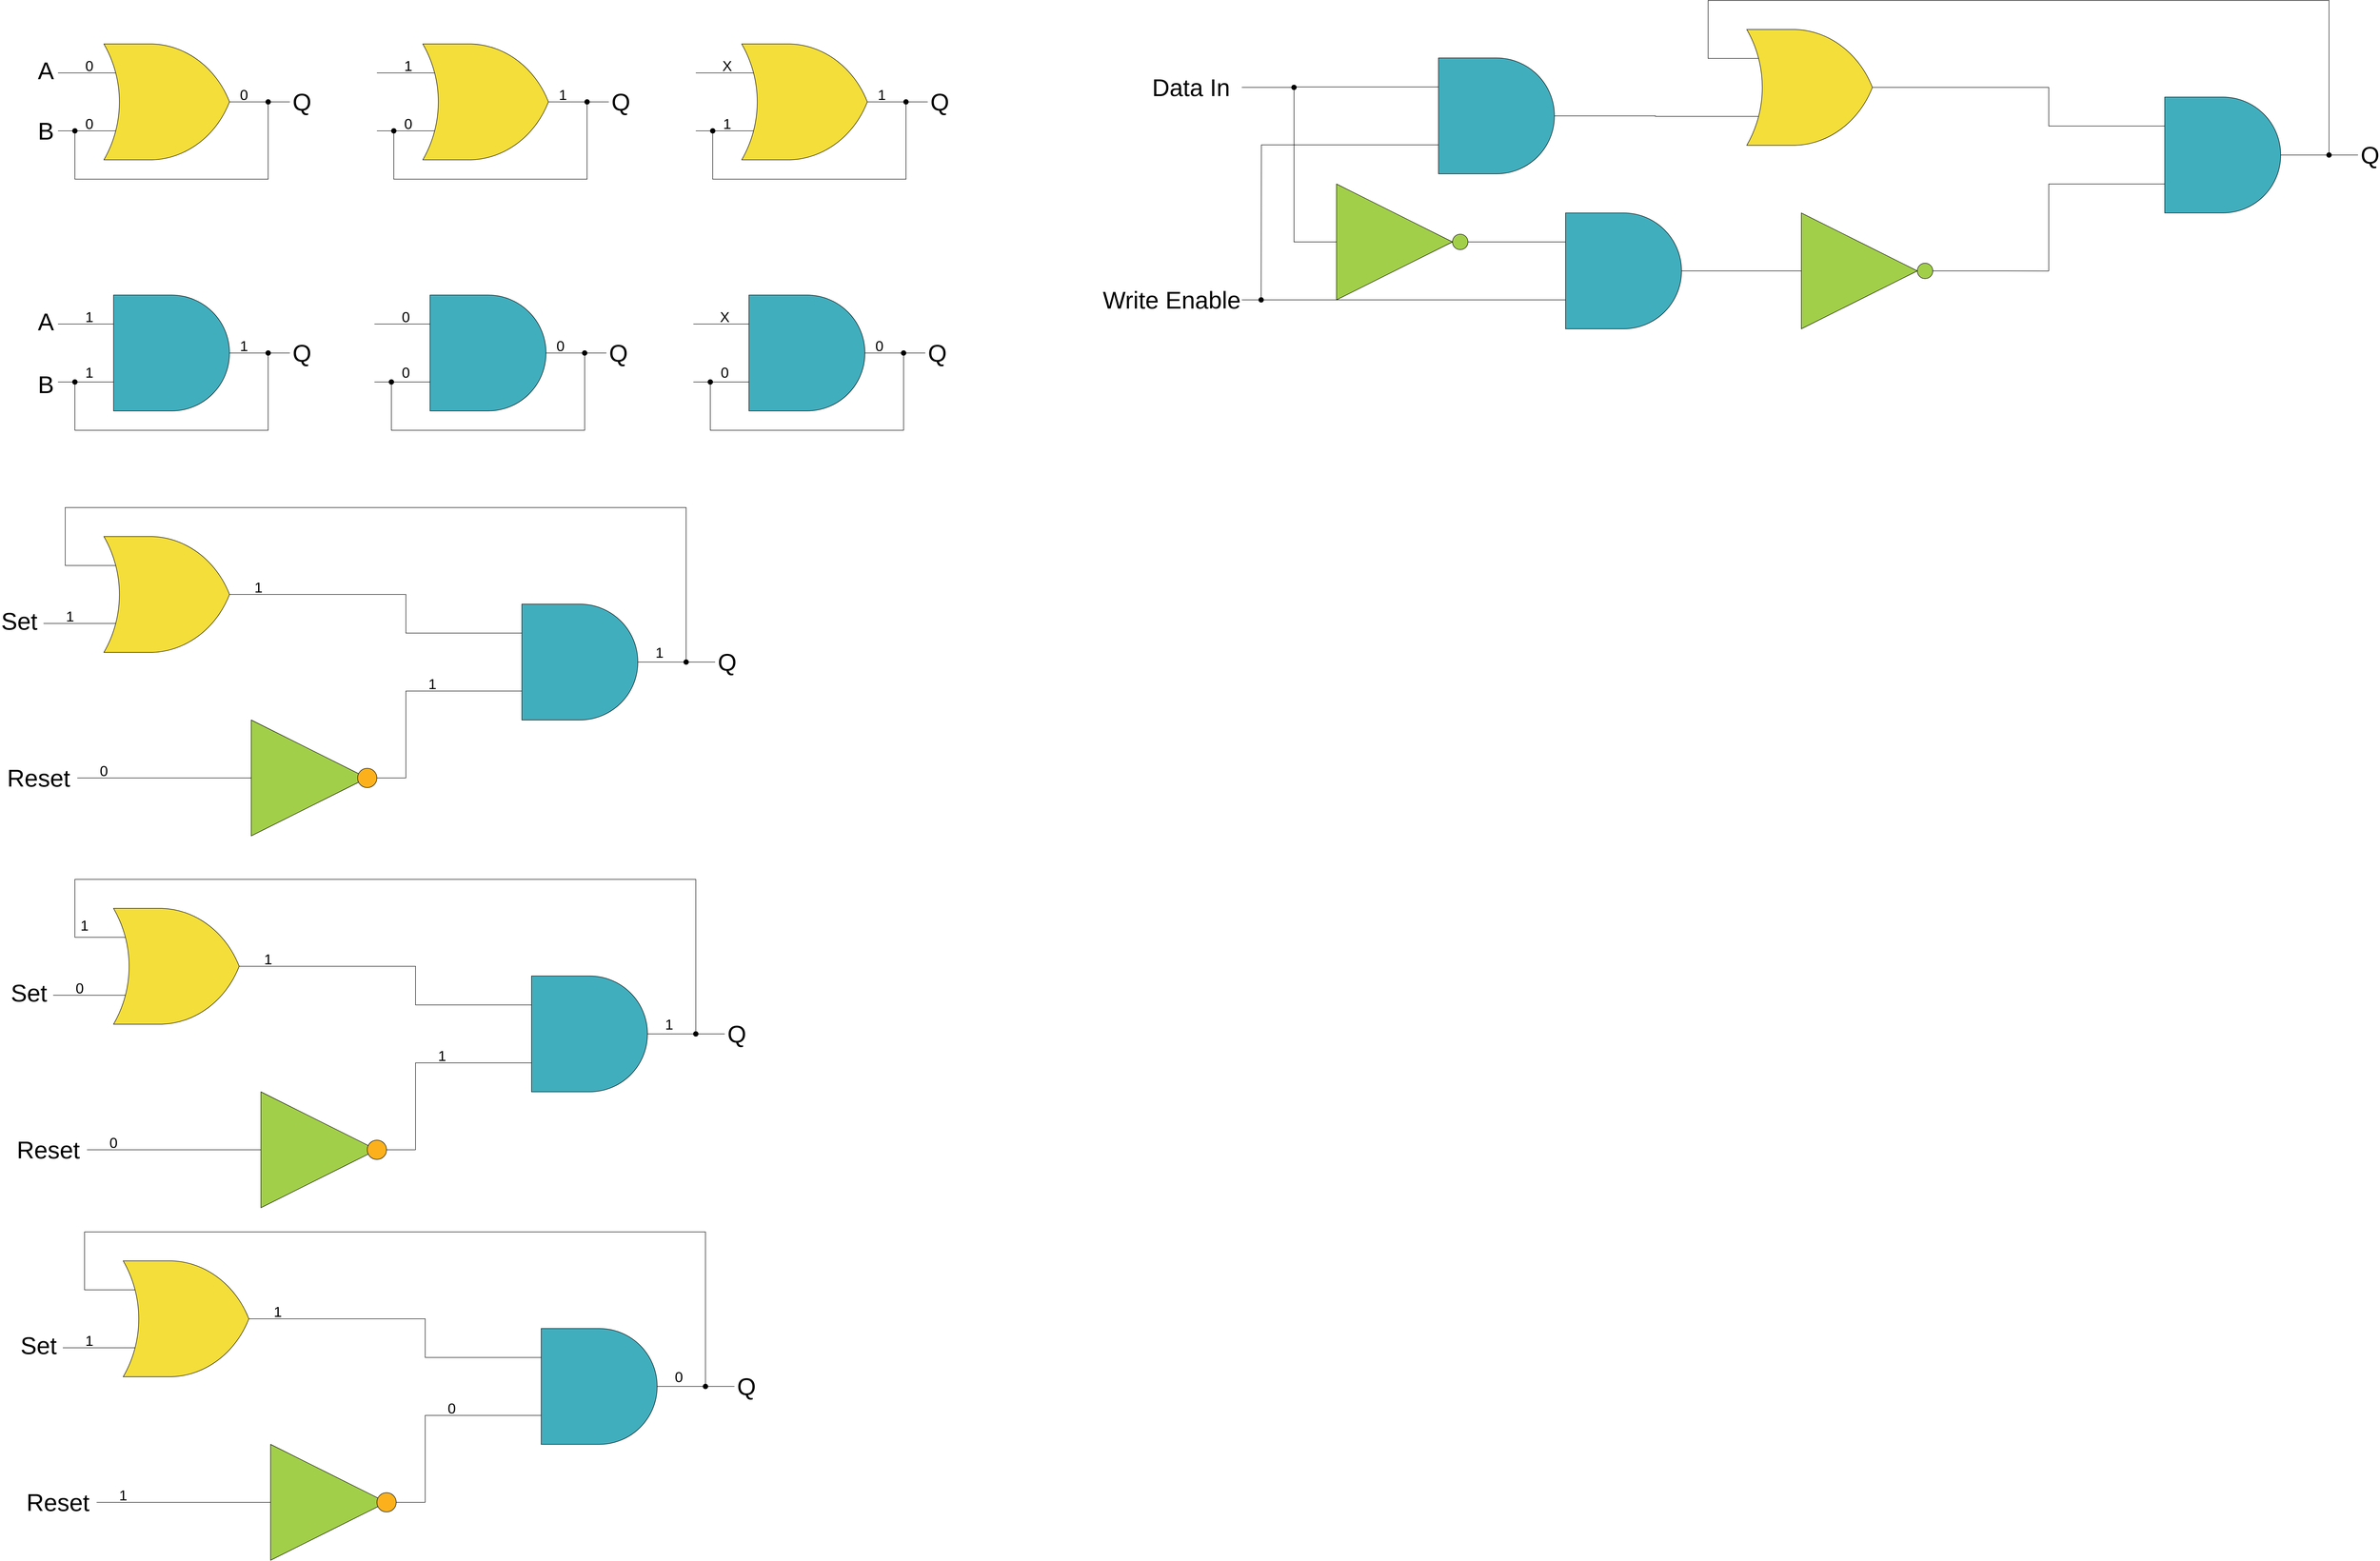 <mxfile version="20.2.3" type="device"><diagram id="8jBsOQ_WgyhJWZj6xgQ-" name="Page-1"><mxGraphModel dx="3673" dy="2483" grid="1" gridSize="10" guides="1" tooltips="1" connect="1" arrows="1" fold="1" page="1" pageScale="1" pageWidth="1100" pageHeight="850" math="0" shadow="0"><root><mxCell id="0"/><mxCell id="1" parent="0"/><mxCell id="IDwgCK4yyxFWA82XcE1U-1" value="&lt;font style=&quot;font-size: 50px&quot;&gt;A&lt;/font&gt;" style="text;html=1;strokeColor=none;fillColor=none;align=center;verticalAlign=middle;whiteSpace=wrap;rounded=0;" parent="1" vertex="1"><mxGeometry x="120" y="280" width="30" height="30" as="geometry"/></mxCell><mxCell id="IDwgCK4yyxFWA82XcE1U-2" value="&lt;font style=&quot;font-size: 50px&quot;&gt;B&lt;/font&gt;" style="text;html=1;strokeColor=none;fillColor=none;align=center;verticalAlign=middle;whiteSpace=wrap;rounded=0;" parent="1" vertex="1"><mxGeometry x="120" y="405" width="30" height="30" as="geometry"/></mxCell><mxCell id="IDwgCK4yyxFWA82XcE1U-4" value="" style="verticalLabelPosition=bottom;shadow=0;dashed=0;align=center;html=1;verticalAlign=top;shape=mxgraph.electrical.logic_gates.logic_gate;operation=or;fillColor=#F4DE3A;" parent="1" vertex="1"><mxGeometry x="195" y="240" width="400" height="240" as="geometry"/></mxCell><mxCell id="IDwgCK4yyxFWA82XcE1U-5" value="" style="endArrow=none;html=1;rounded=0;exitX=1;exitY=0.5;exitDx=0;exitDy=0;exitPerimeter=0;entryX=0;entryY=0.75;entryDx=0;entryDy=0;entryPerimeter=0;" parent="1" source="IDwgCK4yyxFWA82XcE1U-4" target="IDwgCK4yyxFWA82XcE1U-4" edge="1"><mxGeometry width="50" height="50" relative="1" as="geometry"><mxPoint x="600" y="400" as="sourcePoint"/><mxPoint x="650" y="350" as="targetPoint"/><Array as="points"><mxPoint x="595" y="520"/><mxPoint x="195" y="520"/></Array></mxGeometry></mxCell><mxCell id="IDwgCK4yyxFWA82XcE1U-6" value="" style="endArrow=none;html=1;rounded=0;exitX=1;exitY=0.5;exitDx=0;exitDy=0;exitPerimeter=0;" parent="1" source="IDwgCK4yyxFWA82XcE1U-4" edge="1"><mxGeometry width="50" height="50" relative="1" as="geometry"><mxPoint x="620" y="500" as="sourcePoint"/><mxPoint x="640" y="360" as="targetPoint"/></mxGeometry></mxCell><mxCell id="IDwgCK4yyxFWA82XcE1U-7" value="" style="endArrow=none;html=1;rounded=0;exitX=0;exitY=0.25;exitDx=0;exitDy=0;exitPerimeter=0;" parent="1" source="IDwgCK4yyxFWA82XcE1U-4" edge="1"><mxGeometry width="50" height="50" relative="1" as="geometry"><mxPoint x="605" y="370" as="sourcePoint"/><mxPoint x="160" y="300" as="targetPoint"/></mxGeometry></mxCell><mxCell id="IDwgCK4yyxFWA82XcE1U-8" value="" style="endArrow=none;html=1;rounded=0;exitX=0;exitY=0.75;exitDx=0;exitDy=0;exitPerimeter=0;" parent="1" source="IDwgCK4yyxFWA82XcE1U-4" edge="1"><mxGeometry width="50" height="50" relative="1" as="geometry"><mxPoint x="205" y="310" as="sourcePoint"/><mxPoint x="160" y="420" as="targetPoint"/></mxGeometry></mxCell><mxCell id="IDwgCK4yyxFWA82XcE1U-9" value="" style="ellipse;whiteSpace=wrap;html=1;aspect=fixed;" parent="1" vertex="1"><mxGeometry x="610" y="440" as="geometry"/></mxCell><mxCell id="IDwgCK4yyxFWA82XcE1U-10" value="" style="ellipse;whiteSpace=wrap;html=1;aspect=fixed;fillColor=#000000;" parent="1" vertex="1"><mxGeometry x="590" y="355" width="10" height="10" as="geometry"/></mxCell><mxCell id="IDwgCK4yyxFWA82XcE1U-12" value="" style="ellipse;whiteSpace=wrap;html=1;aspect=fixed;fillColor=#000000;" parent="1" vertex="1"><mxGeometry x="190" y="415" width="10" height="10" as="geometry"/></mxCell><mxCell id="IDwgCK4yyxFWA82XcE1U-13" value="&lt;font style=&quot;font-size: 50px&quot;&gt;Q&lt;/font&gt;" style="text;html=1;strokeColor=none;fillColor=none;align=center;verticalAlign=middle;whiteSpace=wrap;rounded=0;" parent="1" vertex="1"><mxGeometry x="650" y="345" width="30" height="30" as="geometry"/></mxCell><mxCell id="IDwgCK4yyxFWA82XcE1U-14" value="&lt;font style=&quot;font-size: 30px;&quot;&gt;0&lt;/font&gt;" style="text;html=1;strokeColor=none;fillColor=none;align=center;verticalAlign=middle;whiteSpace=wrap;rounded=0;" parent="1" vertex="1"><mxGeometry x="210" y="270" width="30" height="30" as="geometry"/></mxCell><mxCell id="IDwgCK4yyxFWA82XcE1U-15" value="&lt;font style=&quot;font-size: 30px;&quot;&gt;0&lt;/font&gt;" style="text;html=1;strokeColor=none;fillColor=none;align=center;verticalAlign=middle;whiteSpace=wrap;rounded=0;" parent="1" vertex="1"><mxGeometry x="210" y="390" width="30" height="30" as="geometry"/></mxCell><mxCell id="IDwgCK4yyxFWA82XcE1U-17" value="&lt;font style=&quot;font-size: 30px;&quot;&gt;0&lt;/font&gt;" style="text;html=1;strokeColor=none;fillColor=none;align=center;verticalAlign=middle;whiteSpace=wrap;rounded=0;" parent="1" vertex="1"><mxGeometry x="530" y="330" width="30" height="30" as="geometry"/></mxCell><mxCell id="IDwgCK4yyxFWA82XcE1U-20" value="" style="verticalLabelPosition=bottom;shadow=0;dashed=0;align=center;html=1;verticalAlign=top;shape=mxgraph.electrical.logic_gates.logic_gate;operation=or;fillColor=#F4DE3A;" parent="1" vertex="1"><mxGeometry x="855" y="240" width="400" height="240" as="geometry"/></mxCell><mxCell id="IDwgCK4yyxFWA82XcE1U-21" value="" style="endArrow=none;html=1;rounded=0;exitX=1;exitY=0.5;exitDx=0;exitDy=0;exitPerimeter=0;entryX=0;entryY=0.75;entryDx=0;entryDy=0;entryPerimeter=0;" parent="1" source="IDwgCK4yyxFWA82XcE1U-20" target="IDwgCK4yyxFWA82XcE1U-20" edge="1"><mxGeometry width="50" height="50" relative="1" as="geometry"><mxPoint x="1260" y="400" as="sourcePoint"/><mxPoint x="1310" y="350" as="targetPoint"/><Array as="points"><mxPoint x="1255" y="520"/><mxPoint x="855" y="520"/></Array></mxGeometry></mxCell><mxCell id="IDwgCK4yyxFWA82XcE1U-22" value="" style="endArrow=none;html=1;rounded=0;exitX=1;exitY=0.5;exitDx=0;exitDy=0;exitPerimeter=0;" parent="1" source="IDwgCK4yyxFWA82XcE1U-20" edge="1"><mxGeometry width="50" height="50" relative="1" as="geometry"><mxPoint x="1280" y="500" as="sourcePoint"/><mxPoint x="1300.0" y="360" as="targetPoint"/></mxGeometry></mxCell><mxCell id="IDwgCK4yyxFWA82XcE1U-23" value="" style="endArrow=none;html=1;rounded=0;exitX=0;exitY=0.25;exitDx=0;exitDy=0;exitPerimeter=0;" parent="1" source="IDwgCK4yyxFWA82XcE1U-20" edge="1"><mxGeometry width="50" height="50" relative="1" as="geometry"><mxPoint x="1265" y="370" as="sourcePoint"/><mxPoint x="820" y="300" as="targetPoint"/></mxGeometry></mxCell><mxCell id="IDwgCK4yyxFWA82XcE1U-24" value="" style="endArrow=none;html=1;rounded=0;exitX=0;exitY=0.75;exitDx=0;exitDy=0;exitPerimeter=0;" parent="1" source="IDwgCK4yyxFWA82XcE1U-20" edge="1"><mxGeometry width="50" height="50" relative="1" as="geometry"><mxPoint x="865" y="310" as="sourcePoint"/><mxPoint x="820" y="420" as="targetPoint"/></mxGeometry></mxCell><mxCell id="IDwgCK4yyxFWA82XcE1U-25" value="" style="ellipse;whiteSpace=wrap;html=1;aspect=fixed;" parent="1" vertex="1"><mxGeometry x="1270" y="440" as="geometry"/></mxCell><mxCell id="IDwgCK4yyxFWA82XcE1U-26" value="" style="ellipse;whiteSpace=wrap;html=1;aspect=fixed;fillColor=#000000;" parent="1" vertex="1"><mxGeometry x="1250" y="355" width="10" height="10" as="geometry"/></mxCell><mxCell id="IDwgCK4yyxFWA82XcE1U-27" value="" style="ellipse;whiteSpace=wrap;html=1;aspect=fixed;fillColor=#000000;" parent="1" vertex="1"><mxGeometry x="850" y="415" width="10" height="10" as="geometry"/></mxCell><mxCell id="IDwgCK4yyxFWA82XcE1U-28" value="&lt;font style=&quot;font-size: 50px&quot;&gt;Q&lt;/font&gt;" style="text;html=1;strokeColor=none;fillColor=none;align=center;verticalAlign=middle;whiteSpace=wrap;rounded=0;" parent="1" vertex="1"><mxGeometry x="1310" y="345" width="30" height="30" as="geometry"/></mxCell><mxCell id="IDwgCK4yyxFWA82XcE1U-29" value="&lt;font style=&quot;font-size: 30px;&quot;&gt;1&lt;/font&gt;" style="text;html=1;strokeColor=none;fillColor=none;align=center;verticalAlign=middle;whiteSpace=wrap;rounded=0;" parent="1" vertex="1"><mxGeometry x="870" y="270" width="30" height="30" as="geometry"/></mxCell><mxCell id="IDwgCK4yyxFWA82XcE1U-30" value="&lt;font style=&quot;font-size: 30px;&quot;&gt;0&lt;/font&gt;" style="text;html=1;strokeColor=none;fillColor=none;align=center;verticalAlign=middle;whiteSpace=wrap;rounded=0;" parent="1" vertex="1"><mxGeometry x="870" y="390" width="30" height="30" as="geometry"/></mxCell><mxCell id="IDwgCK4yyxFWA82XcE1U-31" value="&lt;font style=&quot;font-size: 30px;&quot;&gt;1&lt;/font&gt;" style="text;html=1;strokeColor=none;fillColor=none;align=center;verticalAlign=middle;whiteSpace=wrap;rounded=0;" parent="1" vertex="1"><mxGeometry x="1190" y="330" width="30" height="30" as="geometry"/></mxCell><mxCell id="IDwgCK4yyxFWA82XcE1U-34" value="" style="verticalLabelPosition=bottom;shadow=0;dashed=0;align=center;html=1;verticalAlign=top;shape=mxgraph.electrical.logic_gates.logic_gate;operation=or;fillColor=#F4DE3A;" parent="1" vertex="1"><mxGeometry x="1515" y="240" width="400" height="240" as="geometry"/></mxCell><mxCell id="IDwgCK4yyxFWA82XcE1U-35" value="" style="endArrow=none;html=1;rounded=0;exitX=1;exitY=0.5;exitDx=0;exitDy=0;exitPerimeter=0;entryX=0;entryY=0.75;entryDx=0;entryDy=0;entryPerimeter=0;" parent="1" source="IDwgCK4yyxFWA82XcE1U-34" target="IDwgCK4yyxFWA82XcE1U-34" edge="1"><mxGeometry width="50" height="50" relative="1" as="geometry"><mxPoint x="1920" y="400" as="sourcePoint"/><mxPoint x="1970" y="350" as="targetPoint"/><Array as="points"><mxPoint x="1915" y="520"/><mxPoint x="1515" y="520"/></Array></mxGeometry></mxCell><mxCell id="IDwgCK4yyxFWA82XcE1U-36" value="" style="endArrow=none;html=1;rounded=0;exitX=1;exitY=0.5;exitDx=0;exitDy=0;exitPerimeter=0;" parent="1" source="IDwgCK4yyxFWA82XcE1U-34" edge="1"><mxGeometry width="50" height="50" relative="1" as="geometry"><mxPoint x="1940" y="500" as="sourcePoint"/><mxPoint x="1960" y="360" as="targetPoint"/></mxGeometry></mxCell><mxCell id="IDwgCK4yyxFWA82XcE1U-37" value="" style="endArrow=none;html=1;rounded=0;exitX=0;exitY=0.25;exitDx=0;exitDy=0;exitPerimeter=0;" parent="1" source="IDwgCK4yyxFWA82XcE1U-34" edge="1"><mxGeometry width="50" height="50" relative="1" as="geometry"><mxPoint x="1925" y="370" as="sourcePoint"/><mxPoint x="1480" y="300" as="targetPoint"/></mxGeometry></mxCell><mxCell id="IDwgCK4yyxFWA82XcE1U-38" value="" style="endArrow=none;html=1;rounded=0;exitX=0;exitY=0.75;exitDx=0;exitDy=0;exitPerimeter=0;" parent="1" source="IDwgCK4yyxFWA82XcE1U-34" edge="1"><mxGeometry width="50" height="50" relative="1" as="geometry"><mxPoint x="1525" y="310" as="sourcePoint"/><mxPoint x="1480" y="420" as="targetPoint"/></mxGeometry></mxCell><mxCell id="IDwgCK4yyxFWA82XcE1U-39" value="" style="ellipse;whiteSpace=wrap;html=1;aspect=fixed;" parent="1" vertex="1"><mxGeometry x="1930" y="440" as="geometry"/></mxCell><mxCell id="IDwgCK4yyxFWA82XcE1U-40" value="" style="ellipse;whiteSpace=wrap;html=1;aspect=fixed;fillColor=#000000;" parent="1" vertex="1"><mxGeometry x="1910" y="355" width="10" height="10" as="geometry"/></mxCell><mxCell id="IDwgCK4yyxFWA82XcE1U-41" value="" style="ellipse;whiteSpace=wrap;html=1;aspect=fixed;fillColor=#000000;" parent="1" vertex="1"><mxGeometry x="1510" y="415" width="10" height="10" as="geometry"/></mxCell><mxCell id="IDwgCK4yyxFWA82XcE1U-42" value="&lt;font style=&quot;font-size: 50px&quot;&gt;Q&lt;/font&gt;" style="text;html=1;strokeColor=none;fillColor=none;align=center;verticalAlign=middle;whiteSpace=wrap;rounded=0;" parent="1" vertex="1"><mxGeometry x="1970" y="345" width="30" height="30" as="geometry"/></mxCell><mxCell id="IDwgCK4yyxFWA82XcE1U-43" value="&lt;font style=&quot;font-size: 30px;&quot;&gt;X&lt;/font&gt;" style="text;html=1;strokeColor=none;fillColor=none;align=center;verticalAlign=middle;whiteSpace=wrap;rounded=0;" parent="1" vertex="1"><mxGeometry x="1530" y="270" width="30" height="30" as="geometry"/></mxCell><mxCell id="IDwgCK4yyxFWA82XcE1U-44" value="&lt;font style=&quot;font-size: 30px;&quot;&gt;1&lt;/font&gt;" style="text;html=1;strokeColor=none;fillColor=none;align=center;verticalAlign=middle;whiteSpace=wrap;rounded=0;" parent="1" vertex="1"><mxGeometry x="1530" y="390" width="30" height="30" as="geometry"/></mxCell><mxCell id="IDwgCK4yyxFWA82XcE1U-45" value="&lt;font style=&quot;font-size: 30px;&quot;&gt;1&lt;/font&gt;" style="text;html=1;strokeColor=none;fillColor=none;align=center;verticalAlign=middle;whiteSpace=wrap;rounded=0;" parent="1" vertex="1"><mxGeometry x="1850" y="330" width="30" height="30" as="geometry"/></mxCell><mxCell id="IDwgCK4yyxFWA82XcE1U-46" value="&lt;font style=&quot;font-size: 50px&quot;&gt;A&lt;/font&gt;" style="text;html=1;strokeColor=none;fillColor=none;align=center;verticalAlign=middle;whiteSpace=wrap;rounded=0;" parent="1" vertex="1"><mxGeometry x="120" y="800" width="30" height="30" as="geometry"/></mxCell><mxCell id="IDwgCK4yyxFWA82XcE1U-47" value="&lt;font style=&quot;font-size: 50px&quot;&gt;B&lt;/font&gt;" style="text;html=1;strokeColor=none;fillColor=none;align=center;verticalAlign=middle;whiteSpace=wrap;rounded=0;" parent="1" vertex="1"><mxGeometry x="120" y="930" width="30" height="30" as="geometry"/></mxCell><mxCell id="IDwgCK4yyxFWA82XcE1U-49" value="" style="verticalLabelPosition=bottom;shadow=0;dashed=0;align=center;html=1;verticalAlign=top;shape=mxgraph.electrical.logic_gates.logic_gate;operation=and;aspect=fixed;fillColor=#41AEBD;" parent="1" vertex="1"><mxGeometry x="195" y="760" width="400" height="240" as="geometry"/></mxCell><mxCell id="IDwgCK4yyxFWA82XcE1U-50" value="" style="endArrow=none;html=1;rounded=0;entryX=0;entryY=0.75;entryDx=0;entryDy=0;entryPerimeter=0;exitX=1;exitY=0.5;exitDx=0;exitDy=0;exitPerimeter=0;" parent="1" source="IDwgCK4yyxFWA82XcE1U-49" target="IDwgCK4yyxFWA82XcE1U-49" edge="1"><mxGeometry width="50" height="50" relative="1" as="geometry"><mxPoint x="600" y="890" as="sourcePoint"/><mxPoint x="195" y="940.0" as="targetPoint"/><Array as="points"><mxPoint x="595" y="1040"/><mxPoint x="195" y="1040"/></Array></mxGeometry></mxCell><mxCell id="IDwgCK4yyxFWA82XcE1U-51" value="" style="endArrow=none;html=1;rounded=0;exitX=1;exitY=0.5;exitDx=0;exitDy=0;exitPerimeter=0;" parent="1" source="IDwgCK4yyxFWA82XcE1U-49" edge="1"><mxGeometry width="50" height="50" relative="1" as="geometry"><mxPoint x="610" y="870" as="sourcePoint"/><mxPoint x="640" y="880.0" as="targetPoint"/></mxGeometry></mxCell><mxCell id="IDwgCK4yyxFWA82XcE1U-52" value="" style="endArrow=none;html=1;rounded=0;exitX=0;exitY=0.75;exitDx=0;exitDy=0;exitPerimeter=0;" parent="1" source="IDwgCK4yyxFWA82XcE1U-49" edge="1"><mxGeometry width="50" height="50" relative="1" as="geometry"><mxPoint x="195" y="940.0" as="sourcePoint"/><mxPoint x="160" y="940.0" as="targetPoint"/></mxGeometry></mxCell><mxCell id="IDwgCK4yyxFWA82XcE1U-53" value="" style="endArrow=none;html=1;rounded=0;exitX=0;exitY=0.25;exitDx=0;exitDy=0;exitPerimeter=0;" parent="1" source="IDwgCK4yyxFWA82XcE1U-49" edge="1"><mxGeometry width="50" height="50" relative="1" as="geometry"><mxPoint x="205" y="950" as="sourcePoint"/><mxPoint x="160" y="820" as="targetPoint"/></mxGeometry></mxCell><mxCell id="IDwgCK4yyxFWA82XcE1U-54" value="" style="ellipse;whiteSpace=wrap;html=1;aspect=fixed;fillColor=#000000;" parent="1" vertex="1"><mxGeometry x="190" y="935" width="10" height="10" as="geometry"/></mxCell><mxCell id="IDwgCK4yyxFWA82XcE1U-56" value="" style="ellipse;whiteSpace=wrap;html=1;aspect=fixed;fillColor=#000000;" parent="1" vertex="1"><mxGeometry x="590" y="875" width="10" height="10" as="geometry"/></mxCell><mxCell id="IDwgCK4yyxFWA82XcE1U-57" value="&lt;font style=&quot;font-size: 50px&quot;&gt;Q&lt;/font&gt;" style="text;html=1;strokeColor=none;fillColor=none;align=center;verticalAlign=middle;whiteSpace=wrap;rounded=0;" parent="1" vertex="1"><mxGeometry x="650" y="865" width="30" height="30" as="geometry"/></mxCell><mxCell id="IDwgCK4yyxFWA82XcE1U-58" value="&lt;font style=&quot;font-size: 30px;&quot;&gt;1&lt;/font&gt;" style="text;html=1;strokeColor=none;fillColor=none;align=center;verticalAlign=middle;whiteSpace=wrap;rounded=0;" parent="1" vertex="1"><mxGeometry x="210" y="790" width="30" height="30" as="geometry"/></mxCell><mxCell id="IDwgCK4yyxFWA82XcE1U-59" value="&lt;font style=&quot;font-size: 30px;&quot;&gt;1&lt;/font&gt;" style="text;html=1;strokeColor=none;fillColor=none;align=center;verticalAlign=middle;whiteSpace=wrap;rounded=0;" parent="1" vertex="1"><mxGeometry x="210" y="905" width="30" height="30" as="geometry"/></mxCell><mxCell id="IDwgCK4yyxFWA82XcE1U-60" value="&lt;font style=&quot;font-size: 30px;&quot;&gt;1&lt;/font&gt;" style="text;html=1;strokeColor=none;fillColor=none;align=center;verticalAlign=middle;whiteSpace=wrap;rounded=0;" parent="1" vertex="1"><mxGeometry x="530" y="850" width="30" height="30" as="geometry"/></mxCell><mxCell id="IDwgCK4yyxFWA82XcE1U-76" value="" style="verticalLabelPosition=bottom;shadow=0;dashed=0;align=center;html=1;verticalAlign=top;shape=mxgraph.electrical.logic_gates.logic_gate;operation=and;aspect=fixed;fillColor=#41AEBD;fontStyle=1" parent="1" vertex="1"><mxGeometry x="850" y="760" width="400" height="240" as="geometry"/></mxCell><mxCell id="IDwgCK4yyxFWA82XcE1U-77" value="" style="endArrow=none;html=1;rounded=0;entryX=0;entryY=0.75;entryDx=0;entryDy=0;entryPerimeter=0;exitX=1;exitY=0.5;exitDx=0;exitDy=0;exitPerimeter=0;" parent="1" source="IDwgCK4yyxFWA82XcE1U-76" target="IDwgCK4yyxFWA82XcE1U-76" edge="1"><mxGeometry width="50" height="50" relative="1" as="geometry"><mxPoint x="1255" y="890" as="sourcePoint"/><mxPoint x="850" y="940.0" as="targetPoint"/><Array as="points"><mxPoint x="1250" y="1040"/><mxPoint x="850" y="1040"/></Array></mxGeometry></mxCell><mxCell id="IDwgCK4yyxFWA82XcE1U-78" value="" style="endArrow=none;html=1;rounded=0;exitX=1;exitY=0.5;exitDx=0;exitDy=0;exitPerimeter=0;" parent="1" source="IDwgCK4yyxFWA82XcE1U-76" edge="1"><mxGeometry width="50" height="50" relative="1" as="geometry"><mxPoint x="1265" y="870" as="sourcePoint"/><mxPoint x="1295" y="880.0" as="targetPoint"/></mxGeometry></mxCell><mxCell id="IDwgCK4yyxFWA82XcE1U-79" value="" style="endArrow=none;html=1;rounded=0;exitX=0;exitY=0.75;exitDx=0;exitDy=0;exitPerimeter=0;" parent="1" source="IDwgCK4yyxFWA82XcE1U-76" edge="1"><mxGeometry width="50" height="50" relative="1" as="geometry"><mxPoint x="850" y="940.0" as="sourcePoint"/><mxPoint x="815" y="940.0" as="targetPoint"/></mxGeometry></mxCell><mxCell id="IDwgCK4yyxFWA82XcE1U-80" value="" style="endArrow=none;html=1;rounded=0;exitX=0;exitY=0.25;exitDx=0;exitDy=0;exitPerimeter=0;" parent="1" source="IDwgCK4yyxFWA82XcE1U-76" edge="1"><mxGeometry width="50" height="50" relative="1" as="geometry"><mxPoint x="860" y="950" as="sourcePoint"/><mxPoint x="815" y="820" as="targetPoint"/></mxGeometry></mxCell><mxCell id="IDwgCK4yyxFWA82XcE1U-81" value="" style="ellipse;whiteSpace=wrap;html=1;aspect=fixed;fillColor=#000000;" parent="1" vertex="1"><mxGeometry x="845" y="935" width="10" height="10" as="geometry"/></mxCell><mxCell id="IDwgCK4yyxFWA82XcE1U-82" value="" style="ellipse;whiteSpace=wrap;html=1;aspect=fixed;fillColor=#000000;" parent="1" vertex="1"><mxGeometry x="1245" y="875" width="10" height="10" as="geometry"/></mxCell><mxCell id="IDwgCK4yyxFWA82XcE1U-83" value="&lt;font style=&quot;font-size: 50px&quot;&gt;Q&lt;/font&gt;" style="text;html=1;strokeColor=none;fillColor=none;align=center;verticalAlign=middle;whiteSpace=wrap;rounded=0;" parent="1" vertex="1"><mxGeometry x="1305" y="865" width="30" height="30" as="geometry"/></mxCell><mxCell id="IDwgCK4yyxFWA82XcE1U-84" value="&lt;font style=&quot;font-size: 30px;&quot;&gt;0&lt;/font&gt;" style="text;html=1;strokeColor=none;fillColor=none;align=center;verticalAlign=middle;whiteSpace=wrap;rounded=0;" parent="1" vertex="1"><mxGeometry x="865" y="790" width="30" height="30" as="geometry"/></mxCell><mxCell id="IDwgCK4yyxFWA82XcE1U-85" value="&lt;font style=&quot;font-size: 30px;&quot;&gt;0&lt;/font&gt;" style="text;html=1;strokeColor=none;fillColor=none;align=center;verticalAlign=middle;whiteSpace=wrap;rounded=0;" parent="1" vertex="1"><mxGeometry x="865" y="905" width="30" height="30" as="geometry"/></mxCell><mxCell id="IDwgCK4yyxFWA82XcE1U-86" value="&lt;font style=&quot;font-size: 30px;&quot;&gt;0&lt;/font&gt;" style="text;html=1;strokeColor=none;fillColor=none;align=center;verticalAlign=middle;whiteSpace=wrap;rounded=0;" parent="1" vertex="1"><mxGeometry x="1185" y="850" width="30" height="30" as="geometry"/></mxCell><mxCell id="IDwgCK4yyxFWA82XcE1U-89" value="" style="verticalLabelPosition=bottom;shadow=0;dashed=0;align=center;html=1;verticalAlign=top;shape=mxgraph.electrical.logic_gates.logic_gate;operation=and;aspect=fixed;fillColor=#41AEBD;" parent="1" vertex="1"><mxGeometry x="1510" y="760" width="400" height="240" as="geometry"/></mxCell><mxCell id="IDwgCK4yyxFWA82XcE1U-90" value="" style="endArrow=none;html=1;rounded=0;entryX=0;entryY=0.75;entryDx=0;entryDy=0;entryPerimeter=0;exitX=1;exitY=0.5;exitDx=0;exitDy=0;exitPerimeter=0;" parent="1" source="IDwgCK4yyxFWA82XcE1U-89" target="IDwgCK4yyxFWA82XcE1U-89" edge="1"><mxGeometry width="50" height="50" relative="1" as="geometry"><mxPoint x="1915" y="890" as="sourcePoint"/><mxPoint x="1510" y="940.0" as="targetPoint"/><Array as="points"><mxPoint x="1910" y="1040"/><mxPoint x="1510" y="1040"/></Array></mxGeometry></mxCell><mxCell id="IDwgCK4yyxFWA82XcE1U-91" value="" style="endArrow=none;html=1;rounded=0;exitX=1;exitY=0.5;exitDx=0;exitDy=0;exitPerimeter=0;" parent="1" source="IDwgCK4yyxFWA82XcE1U-89" edge="1"><mxGeometry width="50" height="50" relative="1" as="geometry"><mxPoint x="1925" y="870" as="sourcePoint"/><mxPoint x="1955.0" y="880.0" as="targetPoint"/></mxGeometry></mxCell><mxCell id="IDwgCK4yyxFWA82XcE1U-92" value="" style="endArrow=none;html=1;rounded=0;exitX=0;exitY=0.75;exitDx=0;exitDy=0;exitPerimeter=0;" parent="1" source="IDwgCK4yyxFWA82XcE1U-89" edge="1"><mxGeometry width="50" height="50" relative="1" as="geometry"><mxPoint x="1510" y="940.0" as="sourcePoint"/><mxPoint x="1475" y="940.0" as="targetPoint"/></mxGeometry></mxCell><mxCell id="IDwgCK4yyxFWA82XcE1U-93" value="" style="endArrow=none;html=1;rounded=0;exitX=0;exitY=0.25;exitDx=0;exitDy=0;exitPerimeter=0;" parent="1" source="IDwgCK4yyxFWA82XcE1U-89" edge="1"><mxGeometry width="50" height="50" relative="1" as="geometry"><mxPoint x="1520" y="950" as="sourcePoint"/><mxPoint x="1475" y="820" as="targetPoint"/></mxGeometry></mxCell><mxCell id="IDwgCK4yyxFWA82XcE1U-94" value="" style="ellipse;whiteSpace=wrap;html=1;aspect=fixed;fillColor=#000000;" parent="1" vertex="1"><mxGeometry x="1505" y="935" width="10" height="10" as="geometry"/></mxCell><mxCell id="IDwgCK4yyxFWA82XcE1U-95" value="" style="ellipse;whiteSpace=wrap;html=1;aspect=fixed;fillColor=#000000;" parent="1" vertex="1"><mxGeometry x="1905" y="875" width="10" height="10" as="geometry"/></mxCell><mxCell id="IDwgCK4yyxFWA82XcE1U-96" value="&lt;font style=&quot;font-size: 50px&quot;&gt;Q&lt;/font&gt;" style="text;html=1;strokeColor=none;fillColor=none;align=center;verticalAlign=middle;whiteSpace=wrap;rounded=0;" parent="1" vertex="1"><mxGeometry x="1965" y="865" width="30" height="30" as="geometry"/></mxCell><mxCell id="IDwgCK4yyxFWA82XcE1U-97" value="&lt;font style=&quot;font-size: 30px;&quot;&gt;X&lt;/font&gt;" style="text;html=1;strokeColor=none;fillColor=none;align=center;verticalAlign=middle;whiteSpace=wrap;rounded=0;" parent="1" vertex="1"><mxGeometry x="1525" y="790" width="30" height="30" as="geometry"/></mxCell><mxCell id="IDwgCK4yyxFWA82XcE1U-98" value="&lt;font style=&quot;font-size: 30px;&quot;&gt;0&lt;/font&gt;" style="text;html=1;strokeColor=none;fillColor=none;align=center;verticalAlign=middle;whiteSpace=wrap;rounded=0;" parent="1" vertex="1"><mxGeometry x="1525" y="905" width="30" height="30" as="geometry"/></mxCell><mxCell id="IDwgCK4yyxFWA82XcE1U-99" value="&lt;font style=&quot;font-size: 30px;&quot;&gt;0&lt;/font&gt;" style="text;html=1;strokeColor=none;fillColor=none;align=center;verticalAlign=middle;whiteSpace=wrap;rounded=0;" parent="1" vertex="1"><mxGeometry x="1845" y="850" width="30" height="30" as="geometry"/></mxCell><mxCell id="IDwgCK4yyxFWA82XcE1U-121" style="edgeStyle=orthogonalEdgeStyle;rounded=0;orthogonalLoop=1;jettySize=auto;html=1;exitX=1;exitY=0.5;exitDx=0;exitDy=0;exitPerimeter=0;entryX=0;entryY=0.25;entryDx=0;entryDy=0;entryPerimeter=0;fontSize=30;endArrow=none;endFill=0;" parent="1" source="IDwgCK4yyxFWA82XcE1U-100" target="IDwgCK4yyxFWA82XcE1U-119" edge="1"><mxGeometry relative="1" as="geometry"><Array as="points"><mxPoint x="880" y="1380"/><mxPoint x="880" y="1460"/></Array></mxGeometry></mxCell><mxCell id="IDwgCK4yyxFWA82XcE1U-122" style="edgeStyle=orthogonalEdgeStyle;rounded=0;orthogonalLoop=1;jettySize=auto;html=1;exitX=0;exitY=0.25;exitDx=0;exitDy=0;exitPerimeter=0;entryX=1;entryY=0.5;entryDx=0;entryDy=0;entryPerimeter=0;fontSize=30;endArrow=none;endFill=0;" parent="1" source="IDwgCK4yyxFWA82XcE1U-100" target="IDwgCK4yyxFWA82XcE1U-119" edge="1"><mxGeometry relative="1" as="geometry"><Array as="points"><mxPoint x="175" y="1320"/><mxPoint x="175" y="1200"/><mxPoint x="1460" y="1200"/><mxPoint x="1460" y="1520"/></Array></mxGeometry></mxCell><mxCell id="IDwgCK4yyxFWA82XcE1U-100" value="" style="verticalLabelPosition=bottom;shadow=0;dashed=0;align=center;html=1;verticalAlign=top;shape=mxgraph.electrical.logic_gates.logic_gate;operation=or;fillColor=#F4DE3A;" parent="1" vertex="1"><mxGeometry x="195" y="1260" width="400" height="240" as="geometry"/></mxCell><mxCell id="IDwgCK4yyxFWA82XcE1U-113" value="&lt;font style=&quot;font-size: 50px&quot;&gt;Reset&lt;/font&gt;" style="text;html=1;strokeColor=none;fillColor=none;align=center;verticalAlign=middle;whiteSpace=wrap;rounded=0;" parent="1" vertex="1"><mxGeometry x="40" y="1745" width="160" height="30" as="geometry"/></mxCell><mxCell id="IDwgCK4yyxFWA82XcE1U-115" style="edgeStyle=orthogonalEdgeStyle;rounded=0;orthogonalLoop=1;jettySize=auto;html=1;exitX=0;exitY=0.5;exitDx=0;exitDy=0;entryX=1;entryY=0.5;entryDx=0;entryDy=0;endArrow=none;endFill=0;" parent="1" source="IDwgCK4yyxFWA82XcE1U-116" target="IDwgCK4yyxFWA82XcE1U-113" edge="1"><mxGeometry relative="1" as="geometry"/></mxCell><mxCell id="IDwgCK4yyxFWA82XcE1U-116" value="" style="triangle;whiteSpace=wrap;html=1;fillColor=#A2CF49;aspect=fixed;" parent="1" vertex="1"><mxGeometry x="560" y="1640" width="240" height="240" as="geometry"/></mxCell><mxCell id="IDwgCK4yyxFWA82XcE1U-117" style="edgeStyle=orthogonalEdgeStyle;rounded=0;orthogonalLoop=1;jettySize=auto;html=1;exitX=1;exitY=0.5;exitDx=0;exitDy=0;entryX=0;entryY=0.5;entryDx=0;entryDy=0;endArrow=none;endFill=0;" parent="1" source="IDwgCK4yyxFWA82XcE1U-118" edge="1"><mxGeometry relative="1" as="geometry"><mxPoint x="880" y="1760" as="targetPoint"/></mxGeometry></mxCell><mxCell id="IDwgCK4yyxFWA82XcE1U-118" value="" style="ellipse;whiteSpace=wrap;html=1;aspect=fixed;fillColor=#FCB11C;" parent="1" vertex="1"><mxGeometry x="780" y="1740" width="40" height="40" as="geometry"/></mxCell><mxCell id="IDwgCK4yyxFWA82XcE1U-119" value="" style="verticalLabelPosition=bottom;shadow=0;dashed=0;align=center;html=1;verticalAlign=top;shape=mxgraph.electrical.logic_gates.logic_gate;operation=and;aspect=fixed;fillColor=#41AEBD;" parent="1" vertex="1"><mxGeometry x="1040" y="1400" width="400" height="240" as="geometry"/></mxCell><mxCell id="IDwgCK4yyxFWA82XcE1U-120" value="" style="endArrow=none;html=1;rounded=0;fontSize=30;entryX=0;entryY=0.75;entryDx=0;entryDy=0;entryPerimeter=0;" parent="1" target="IDwgCK4yyxFWA82XcE1U-119" edge="1"><mxGeometry width="50" height="50" relative="1" as="geometry"><mxPoint x="880" y="1760" as="sourcePoint"/><mxPoint x="1020" y="1400" as="targetPoint"/><Array as="points"><mxPoint x="880" y="1580"/></Array></mxGeometry></mxCell><mxCell id="IDwgCK4yyxFWA82XcE1U-123" value="" style="endArrow=none;html=1;rounded=0;fontSize=30;" parent="1" edge="1"><mxGeometry width="50" height="50" relative="1" as="geometry"><mxPoint x="1460" y="1520" as="sourcePoint"/><mxPoint x="1520" y="1520" as="targetPoint"/></mxGeometry></mxCell><mxCell id="IDwgCK4yyxFWA82XcE1U-124" value="" style="ellipse;whiteSpace=wrap;html=1;aspect=fixed;fillColor=#000000;" parent="1" vertex="1"><mxGeometry x="1455" y="1515" width="10" height="10" as="geometry"/></mxCell><mxCell id="IDwgCK4yyxFWA82XcE1U-126" value="&lt;font style=&quot;font-size: 50px&quot;&gt;Set&lt;/font&gt;" style="text;html=1;strokeColor=none;fillColor=none;align=center;verticalAlign=middle;whiteSpace=wrap;rounded=0;" parent="1" vertex="1"><mxGeometry x="40" y="1420" width="80" height="30" as="geometry"/></mxCell><mxCell id="IDwgCK4yyxFWA82XcE1U-129" value="" style="endArrow=none;html=1;rounded=0;fontSize=30;entryX=0;entryY=0.75;entryDx=0;entryDy=0;entryPerimeter=0;" parent="1" target="IDwgCK4yyxFWA82XcE1U-100" edge="1"><mxGeometry width="50" height="50" relative="1" as="geometry"><mxPoint x="130" y="1440" as="sourcePoint"/><mxPoint x="230" y="1620" as="targetPoint"/></mxGeometry></mxCell><mxCell id="IDwgCK4yyxFWA82XcE1U-130" value="&lt;font style=&quot;font-size: 50px&quot;&gt;Q&lt;/font&gt;" style="text;html=1;strokeColor=none;fillColor=none;align=center;verticalAlign=middle;whiteSpace=wrap;rounded=0;" parent="1" vertex="1"><mxGeometry x="1530" y="1505" width="30" height="30" as="geometry"/></mxCell><mxCell id="IDwgCK4yyxFWA82XcE1U-131" value="&lt;font style=&quot;font-size: 30px;&quot;&gt;1&lt;/font&gt;" style="text;html=1;strokeColor=none;fillColor=none;align=center;verticalAlign=middle;whiteSpace=wrap;rounded=0;" parent="1" vertex="1"><mxGeometry x="170" y="1410" width="30" height="30" as="geometry"/></mxCell><mxCell id="IDwgCK4yyxFWA82XcE1U-132" value="&lt;font style=&quot;font-size: 30px;&quot;&gt;1&lt;/font&gt;" style="text;html=1;strokeColor=none;fillColor=none;align=center;verticalAlign=middle;whiteSpace=wrap;rounded=0;" parent="1" vertex="1"><mxGeometry x="560" y="1350" width="30" height="30" as="geometry"/></mxCell><mxCell id="IDwgCK4yyxFWA82XcE1U-133" value="&lt;font style=&quot;font-size: 30px;&quot;&gt;0&lt;/font&gt;" style="text;html=1;strokeColor=none;fillColor=none;align=center;verticalAlign=middle;whiteSpace=wrap;rounded=0;" parent="1" vertex="1"><mxGeometry x="240" y="1730" width="30" height="30" as="geometry"/></mxCell><mxCell id="IDwgCK4yyxFWA82XcE1U-134" value="&lt;font style=&quot;font-size: 30px;&quot;&gt;1&lt;/font&gt;" style="text;html=1;strokeColor=none;fillColor=none;align=center;verticalAlign=middle;whiteSpace=wrap;rounded=0;" parent="1" vertex="1"><mxGeometry x="920" y="1550" width="30" height="30" as="geometry"/></mxCell><mxCell id="IDwgCK4yyxFWA82XcE1U-135" value="&lt;font style=&quot;font-size: 30px;&quot;&gt;1&lt;/font&gt;" style="text;html=1;strokeColor=none;fillColor=none;align=center;verticalAlign=middle;whiteSpace=wrap;rounded=0;" parent="1" vertex="1"><mxGeometry x="1390" y="1485" width="30" height="30" as="geometry"/></mxCell><mxCell id="IDwgCK4yyxFWA82XcE1U-136" style="edgeStyle=orthogonalEdgeStyle;rounded=0;orthogonalLoop=1;jettySize=auto;html=1;exitX=1;exitY=0.5;exitDx=0;exitDy=0;exitPerimeter=0;entryX=0;entryY=0.25;entryDx=0;entryDy=0;entryPerimeter=0;fontSize=30;endArrow=none;endFill=0;" parent="1" source="IDwgCK4yyxFWA82XcE1U-138" target="IDwgCK4yyxFWA82XcE1U-144" edge="1"><mxGeometry relative="1" as="geometry"><Array as="points"><mxPoint x="900" y="2150"/><mxPoint x="900" y="2230"/></Array></mxGeometry></mxCell><mxCell id="IDwgCK4yyxFWA82XcE1U-137" style="edgeStyle=orthogonalEdgeStyle;rounded=0;orthogonalLoop=1;jettySize=auto;html=1;exitX=0;exitY=0.25;exitDx=0;exitDy=0;exitPerimeter=0;entryX=1;entryY=0.5;entryDx=0;entryDy=0;entryPerimeter=0;fontSize=30;endArrow=none;endFill=0;" parent="1" source="IDwgCK4yyxFWA82XcE1U-138" target="IDwgCK4yyxFWA82XcE1U-144" edge="1"><mxGeometry relative="1" as="geometry"><Array as="points"><mxPoint x="195" y="2090"/><mxPoint x="195" y="1970"/><mxPoint x="1480" y="1970"/><mxPoint x="1480" y="2290"/></Array></mxGeometry></mxCell><mxCell id="IDwgCK4yyxFWA82XcE1U-138" value="" style="verticalLabelPosition=bottom;shadow=0;dashed=0;align=center;html=1;verticalAlign=top;shape=mxgraph.electrical.logic_gates.logic_gate;operation=or;fillColor=#F4DE3A;" parent="1" vertex="1"><mxGeometry x="215" y="2030" width="400" height="240" as="geometry"/></mxCell><mxCell id="IDwgCK4yyxFWA82XcE1U-139" value="&lt;font style=&quot;font-size: 50px&quot;&gt;Reset&lt;/font&gt;" style="text;html=1;strokeColor=none;fillColor=none;align=center;verticalAlign=middle;whiteSpace=wrap;rounded=0;" parent="1" vertex="1"><mxGeometry x="60" y="2515" width="160" height="30" as="geometry"/></mxCell><mxCell id="IDwgCK4yyxFWA82XcE1U-140" style="edgeStyle=orthogonalEdgeStyle;rounded=0;orthogonalLoop=1;jettySize=auto;html=1;exitX=0;exitY=0.5;exitDx=0;exitDy=0;entryX=1;entryY=0.5;entryDx=0;entryDy=0;endArrow=none;endFill=0;" parent="1" source="IDwgCK4yyxFWA82XcE1U-141" target="IDwgCK4yyxFWA82XcE1U-139" edge="1"><mxGeometry relative="1" as="geometry"/></mxCell><mxCell id="IDwgCK4yyxFWA82XcE1U-141" value="" style="triangle;whiteSpace=wrap;html=1;fillColor=#A2CF49;aspect=fixed;" parent="1" vertex="1"><mxGeometry x="580" y="2410" width="240" height="240" as="geometry"/></mxCell><mxCell id="IDwgCK4yyxFWA82XcE1U-142" style="edgeStyle=orthogonalEdgeStyle;rounded=0;orthogonalLoop=1;jettySize=auto;html=1;exitX=1;exitY=0.5;exitDx=0;exitDy=0;entryX=0;entryY=0.5;entryDx=0;entryDy=0;endArrow=none;endFill=0;" parent="1" source="IDwgCK4yyxFWA82XcE1U-143" edge="1"><mxGeometry relative="1" as="geometry"><mxPoint x="900" y="2530" as="targetPoint"/></mxGeometry></mxCell><mxCell id="IDwgCK4yyxFWA82XcE1U-143" value="" style="ellipse;whiteSpace=wrap;html=1;aspect=fixed;fillColor=#FCB11C;" parent="1" vertex="1"><mxGeometry x="800" y="2510" width="40" height="40" as="geometry"/></mxCell><mxCell id="IDwgCK4yyxFWA82XcE1U-144" value="" style="verticalLabelPosition=bottom;shadow=0;dashed=0;align=center;html=1;verticalAlign=top;shape=mxgraph.electrical.logic_gates.logic_gate;operation=and;aspect=fixed;fillColor=#41AEBD;" parent="1" vertex="1"><mxGeometry x="1060" y="2170" width="400" height="240" as="geometry"/></mxCell><mxCell id="IDwgCK4yyxFWA82XcE1U-145" value="" style="endArrow=none;html=1;rounded=0;fontSize=30;entryX=0;entryY=0.75;entryDx=0;entryDy=0;entryPerimeter=0;" parent="1" target="IDwgCK4yyxFWA82XcE1U-144" edge="1"><mxGeometry width="50" height="50" relative="1" as="geometry"><mxPoint x="900" y="2530" as="sourcePoint"/><mxPoint x="1040" y="2170" as="targetPoint"/><Array as="points"><mxPoint x="900" y="2350"/></Array></mxGeometry></mxCell><mxCell id="IDwgCK4yyxFWA82XcE1U-146" value="" style="endArrow=none;html=1;rounded=0;fontSize=30;" parent="1" edge="1"><mxGeometry width="50" height="50" relative="1" as="geometry"><mxPoint x="1480" y="2290" as="sourcePoint"/><mxPoint x="1540" y="2290" as="targetPoint"/></mxGeometry></mxCell><mxCell id="IDwgCK4yyxFWA82XcE1U-147" value="" style="ellipse;whiteSpace=wrap;html=1;aspect=fixed;fillColor=#000000;" parent="1" vertex="1"><mxGeometry x="1475" y="2285" width="10" height="10" as="geometry"/></mxCell><mxCell id="IDwgCK4yyxFWA82XcE1U-148" value="&lt;font style=&quot;font-size: 50px&quot;&gt;Set&lt;/font&gt;" style="text;html=1;strokeColor=none;fillColor=none;align=center;verticalAlign=middle;whiteSpace=wrap;rounded=0;" parent="1" vertex="1"><mxGeometry x="60" y="2190" width="80" height="30" as="geometry"/></mxCell><mxCell id="IDwgCK4yyxFWA82XcE1U-149" value="" style="endArrow=none;html=1;rounded=0;fontSize=30;entryX=0;entryY=0.75;entryDx=0;entryDy=0;entryPerimeter=0;" parent="1" target="IDwgCK4yyxFWA82XcE1U-138" edge="1"><mxGeometry width="50" height="50" relative="1" as="geometry"><mxPoint x="150" y="2210" as="sourcePoint"/><mxPoint x="250" y="2390" as="targetPoint"/></mxGeometry></mxCell><mxCell id="IDwgCK4yyxFWA82XcE1U-150" value="&lt;font style=&quot;font-size: 50px&quot;&gt;Q&lt;/font&gt;" style="text;html=1;strokeColor=none;fillColor=none;align=center;verticalAlign=middle;whiteSpace=wrap;rounded=0;" parent="1" vertex="1"><mxGeometry x="1550" y="2275" width="30" height="30" as="geometry"/></mxCell><mxCell id="IDwgCK4yyxFWA82XcE1U-151" value="&lt;font style=&quot;font-size: 30px;&quot;&gt;0&lt;/font&gt;" style="text;html=1;strokeColor=none;fillColor=none;align=center;verticalAlign=middle;whiteSpace=wrap;rounded=0;" parent="1" vertex="1"><mxGeometry x="190" y="2180" width="30" height="30" as="geometry"/></mxCell><mxCell id="IDwgCK4yyxFWA82XcE1U-152" value="&lt;font style=&quot;font-size: 30px;&quot;&gt;1&lt;/font&gt;" style="text;html=1;strokeColor=none;fillColor=none;align=center;verticalAlign=middle;whiteSpace=wrap;rounded=0;" parent="1" vertex="1"><mxGeometry x="580" y="2120" width="30" height="30" as="geometry"/></mxCell><mxCell id="IDwgCK4yyxFWA82XcE1U-153" value="&lt;font style=&quot;font-size: 30px;&quot;&gt;0&lt;/font&gt;" style="text;html=1;strokeColor=none;fillColor=none;align=center;verticalAlign=middle;whiteSpace=wrap;rounded=0;" parent="1" vertex="1"><mxGeometry x="260" y="2500" width="30" height="30" as="geometry"/></mxCell><mxCell id="IDwgCK4yyxFWA82XcE1U-154" value="&lt;font style=&quot;font-size: 30px;&quot;&gt;1&lt;/font&gt;" style="text;html=1;strokeColor=none;fillColor=none;align=center;verticalAlign=middle;whiteSpace=wrap;rounded=0;" parent="1" vertex="1"><mxGeometry x="940" y="2320" width="30" height="30" as="geometry"/></mxCell><mxCell id="IDwgCK4yyxFWA82XcE1U-155" value="&lt;font style=&quot;font-size: 30px;&quot;&gt;1&lt;/font&gt;" style="text;html=1;strokeColor=none;fillColor=none;align=center;verticalAlign=middle;whiteSpace=wrap;rounded=0;" parent="1" vertex="1"><mxGeometry x="1410" y="2255" width="30" height="30" as="geometry"/></mxCell><mxCell id="IDwgCK4yyxFWA82XcE1U-156" style="edgeStyle=orthogonalEdgeStyle;rounded=0;orthogonalLoop=1;jettySize=auto;html=1;exitX=1;exitY=0.5;exitDx=0;exitDy=0;exitPerimeter=0;entryX=0;entryY=0.25;entryDx=0;entryDy=0;entryPerimeter=0;fontSize=30;endArrow=none;endFill=0;" parent="1" source="IDwgCK4yyxFWA82XcE1U-158" target="IDwgCK4yyxFWA82XcE1U-164" edge="1"><mxGeometry relative="1" as="geometry"><Array as="points"><mxPoint x="920" y="2880"/><mxPoint x="920" y="2960"/></Array></mxGeometry></mxCell><mxCell id="IDwgCK4yyxFWA82XcE1U-157" style="edgeStyle=orthogonalEdgeStyle;rounded=0;orthogonalLoop=1;jettySize=auto;html=1;exitX=0;exitY=0.25;exitDx=0;exitDy=0;exitPerimeter=0;entryX=1;entryY=0.5;entryDx=0;entryDy=0;entryPerimeter=0;fontSize=30;endArrow=none;endFill=0;" parent="1" source="IDwgCK4yyxFWA82XcE1U-158" target="IDwgCK4yyxFWA82XcE1U-164" edge="1"><mxGeometry relative="1" as="geometry"><Array as="points"><mxPoint x="215" y="2820"/><mxPoint x="215" y="2700"/><mxPoint x="1500" y="2700"/><mxPoint x="1500" y="3020"/></Array></mxGeometry></mxCell><mxCell id="IDwgCK4yyxFWA82XcE1U-158" value="" style="verticalLabelPosition=bottom;shadow=0;dashed=0;align=center;html=1;verticalAlign=top;shape=mxgraph.electrical.logic_gates.logic_gate;operation=or;fillColor=#F4DE3A;" parent="1" vertex="1"><mxGeometry x="235" y="2760" width="400" height="240" as="geometry"/></mxCell><mxCell id="IDwgCK4yyxFWA82XcE1U-159" value="&lt;font style=&quot;font-size: 50px&quot;&gt;Reset&lt;/font&gt;" style="text;html=1;strokeColor=none;fillColor=none;align=center;verticalAlign=middle;whiteSpace=wrap;rounded=0;" parent="1" vertex="1"><mxGeometry x="80" y="3245" width="160" height="30" as="geometry"/></mxCell><mxCell id="IDwgCK4yyxFWA82XcE1U-160" style="edgeStyle=orthogonalEdgeStyle;rounded=0;orthogonalLoop=1;jettySize=auto;html=1;exitX=0;exitY=0.5;exitDx=0;exitDy=0;entryX=1;entryY=0.5;entryDx=0;entryDy=0;endArrow=none;endFill=0;" parent="1" source="IDwgCK4yyxFWA82XcE1U-161" target="IDwgCK4yyxFWA82XcE1U-159" edge="1"><mxGeometry relative="1" as="geometry"/></mxCell><mxCell id="IDwgCK4yyxFWA82XcE1U-161" value="" style="triangle;whiteSpace=wrap;html=1;fillColor=#A2CF49;aspect=fixed;" parent="1" vertex="1"><mxGeometry x="600" y="3140" width="240" height="240" as="geometry"/></mxCell><mxCell id="IDwgCK4yyxFWA82XcE1U-162" style="edgeStyle=orthogonalEdgeStyle;rounded=0;orthogonalLoop=1;jettySize=auto;html=1;exitX=1;exitY=0.5;exitDx=0;exitDy=0;entryX=0;entryY=0.5;entryDx=0;entryDy=0;endArrow=none;endFill=0;" parent="1" source="IDwgCK4yyxFWA82XcE1U-163" edge="1"><mxGeometry relative="1" as="geometry"><mxPoint x="920" y="3260" as="targetPoint"/></mxGeometry></mxCell><mxCell id="IDwgCK4yyxFWA82XcE1U-163" value="" style="ellipse;whiteSpace=wrap;html=1;aspect=fixed;fillColor=#FCB11C;" parent="1" vertex="1"><mxGeometry x="820" y="3240" width="40" height="40" as="geometry"/></mxCell><mxCell id="IDwgCK4yyxFWA82XcE1U-164" value="" style="verticalLabelPosition=bottom;shadow=0;dashed=0;align=center;html=1;verticalAlign=top;shape=mxgraph.electrical.logic_gates.logic_gate;operation=and;aspect=fixed;fillColor=#41AEBD;" parent="1" vertex="1"><mxGeometry x="1080" y="2900" width="400" height="240" as="geometry"/></mxCell><mxCell id="IDwgCK4yyxFWA82XcE1U-165" value="" style="endArrow=none;html=1;rounded=0;fontSize=30;entryX=0;entryY=0.75;entryDx=0;entryDy=0;entryPerimeter=0;" parent="1" target="IDwgCK4yyxFWA82XcE1U-164" edge="1"><mxGeometry width="50" height="50" relative="1" as="geometry"><mxPoint x="920" y="3260" as="sourcePoint"/><mxPoint x="1060" y="2900" as="targetPoint"/><Array as="points"><mxPoint x="920" y="3080"/></Array></mxGeometry></mxCell><mxCell id="IDwgCK4yyxFWA82XcE1U-166" value="" style="endArrow=none;html=1;rounded=0;fontSize=30;" parent="1" edge="1"><mxGeometry width="50" height="50" relative="1" as="geometry"><mxPoint x="1500" y="3020" as="sourcePoint"/><mxPoint x="1560" y="3020" as="targetPoint"/></mxGeometry></mxCell><mxCell id="IDwgCK4yyxFWA82XcE1U-167" value="" style="ellipse;whiteSpace=wrap;html=1;aspect=fixed;fillColor=#000000;" parent="1" vertex="1"><mxGeometry x="1495" y="3015" width="10" height="10" as="geometry"/></mxCell><mxCell id="IDwgCK4yyxFWA82XcE1U-168" value="&lt;font style=&quot;font-size: 50px&quot;&gt;Set&lt;/font&gt;" style="text;html=1;strokeColor=none;fillColor=none;align=center;verticalAlign=middle;whiteSpace=wrap;rounded=0;" parent="1" vertex="1"><mxGeometry x="80" y="2920" width="80" height="30" as="geometry"/></mxCell><mxCell id="IDwgCK4yyxFWA82XcE1U-169" value="" style="endArrow=none;html=1;rounded=0;fontSize=30;entryX=0;entryY=0.75;entryDx=0;entryDy=0;entryPerimeter=0;" parent="1" target="IDwgCK4yyxFWA82XcE1U-158" edge="1"><mxGeometry width="50" height="50" relative="1" as="geometry"><mxPoint x="170" y="2940" as="sourcePoint"/><mxPoint x="270" y="3120" as="targetPoint"/></mxGeometry></mxCell><mxCell id="IDwgCK4yyxFWA82XcE1U-170" value="&lt;font style=&quot;font-size: 50px&quot;&gt;Q&lt;/font&gt;" style="text;html=1;strokeColor=none;fillColor=none;align=center;verticalAlign=middle;whiteSpace=wrap;rounded=0;" parent="1" vertex="1"><mxGeometry x="1570" y="3005" width="30" height="30" as="geometry"/></mxCell><mxCell id="IDwgCK4yyxFWA82XcE1U-171" value="&lt;font style=&quot;font-size: 30px;&quot;&gt;1&lt;/font&gt;" style="text;html=1;strokeColor=none;fillColor=none;align=center;verticalAlign=middle;whiteSpace=wrap;rounded=0;" parent="1" vertex="1"><mxGeometry x="210" y="2910" width="30" height="30" as="geometry"/></mxCell><mxCell id="IDwgCK4yyxFWA82XcE1U-172" value="&lt;font style=&quot;font-size: 30px;&quot;&gt;1&lt;/font&gt;" style="text;html=1;strokeColor=none;fillColor=none;align=center;verticalAlign=middle;whiteSpace=wrap;rounded=0;" parent="1" vertex="1"><mxGeometry x="600" y="2850" width="30" height="30" as="geometry"/></mxCell><mxCell id="IDwgCK4yyxFWA82XcE1U-173" value="&lt;font style=&quot;font-size: 30px;&quot;&gt;1&lt;/font&gt;" style="text;html=1;strokeColor=none;fillColor=none;align=center;verticalAlign=middle;whiteSpace=wrap;rounded=0;" parent="1" vertex="1"><mxGeometry x="280" y="3230" width="30" height="30" as="geometry"/></mxCell><mxCell id="IDwgCK4yyxFWA82XcE1U-174" value="&lt;font style=&quot;font-size: 30px;&quot;&gt;0&lt;/font&gt;" style="text;html=1;strokeColor=none;fillColor=none;align=center;verticalAlign=middle;whiteSpace=wrap;rounded=0;" parent="1" vertex="1"><mxGeometry x="960" y="3050" width="30" height="30" as="geometry"/></mxCell><mxCell id="IDwgCK4yyxFWA82XcE1U-175" value="&lt;font style=&quot;font-size: 30px;&quot;&gt;0&lt;/font&gt;" style="text;html=1;strokeColor=none;fillColor=none;align=center;verticalAlign=middle;whiteSpace=wrap;rounded=0;" parent="1" vertex="1"><mxGeometry x="1430" y="2985" width="30" height="30" as="geometry"/></mxCell><mxCell id="IDwgCK4yyxFWA82XcE1U-177" value="&lt;font style=&quot;font-size: 30px;&quot;&gt;1&lt;/font&gt;" style="text;html=1;strokeColor=none;fillColor=none;align=center;verticalAlign=middle;whiteSpace=wrap;rounded=0;" parent="1" vertex="1"><mxGeometry x="200" y="2050" width="30" height="30" as="geometry"/></mxCell><mxCell id="IDwgCK4yyxFWA82XcE1U-178" style="edgeStyle=orthogonalEdgeStyle;rounded=0;orthogonalLoop=1;jettySize=auto;html=1;exitX=1;exitY=0.5;exitDx=0;exitDy=0;exitPerimeter=0;entryX=0;entryY=0.25;entryDx=0;entryDy=0;entryPerimeter=0;fontSize=30;endArrow=none;endFill=0;" parent="1" source="IDwgCK4yyxFWA82XcE1U-180" target="IDwgCK4yyxFWA82XcE1U-186" edge="1"><mxGeometry relative="1" as="geometry"><Array as="points"><mxPoint x="4280" y="330"/><mxPoint x="4280" y="410"/></Array></mxGeometry></mxCell><mxCell id="IDwgCK4yyxFWA82XcE1U-179" style="edgeStyle=orthogonalEdgeStyle;rounded=0;orthogonalLoop=1;jettySize=auto;html=1;exitX=0;exitY=0.25;exitDx=0;exitDy=0;exitPerimeter=0;entryX=1;entryY=0.5;entryDx=0;entryDy=0;entryPerimeter=0;fontSize=30;endArrow=none;endFill=0;" parent="1" source="IDwgCK4yyxFWA82XcE1U-180" target="IDwgCK4yyxFWA82XcE1U-186" edge="1"><mxGeometry relative="1" as="geometry"><Array as="points"><mxPoint x="3575" y="270"/><mxPoint x="3575" y="150"/><mxPoint x="4860" y="150"/><mxPoint x="4860" y="470"/></Array></mxGeometry></mxCell><mxCell id="IDwgCK4yyxFWA82XcE1U-180" value="" style="verticalLabelPosition=bottom;shadow=0;dashed=0;align=center;html=1;verticalAlign=top;shape=mxgraph.electrical.logic_gates.logic_gate;operation=or;fillColor=#F4DE3A;" parent="1" vertex="1"><mxGeometry x="3595" y="210" width="400" height="240" as="geometry"/></mxCell><mxCell id="IDwgCK4yyxFWA82XcE1U-186" value="" style="verticalLabelPosition=bottom;shadow=0;dashed=0;align=center;html=1;verticalAlign=top;shape=mxgraph.electrical.logic_gates.logic_gate;operation=and;aspect=fixed;fillColor=#41AEBD;" parent="1" vertex="1"><mxGeometry x="4440" y="350" width="400" height="240" as="geometry"/></mxCell><mxCell id="IDwgCK4yyxFWA82XcE1U-187" value="" style="endArrow=none;html=1;rounded=0;fontSize=30;entryX=0;entryY=0.75;entryDx=0;entryDy=0;entryPerimeter=0;" parent="1" target="IDwgCK4yyxFWA82XcE1U-186" edge="1"><mxGeometry width="50" height="50" relative="1" as="geometry"><mxPoint x="4280" y="710" as="sourcePoint"/><mxPoint x="4420" y="350" as="targetPoint"/><Array as="points"><mxPoint x="4280" y="530"/></Array></mxGeometry></mxCell><mxCell id="IDwgCK4yyxFWA82XcE1U-188" value="" style="endArrow=none;html=1;rounded=0;fontSize=30;" parent="1" edge="1"><mxGeometry width="50" height="50" relative="1" as="geometry"><mxPoint x="4860" y="470" as="sourcePoint"/><mxPoint x="4920" y="470" as="targetPoint"/></mxGeometry></mxCell><mxCell id="IDwgCK4yyxFWA82XcE1U-189" value="" style="ellipse;whiteSpace=wrap;html=1;aspect=fixed;fillColor=#000000;" parent="1" vertex="1"><mxGeometry x="4855" y="465" width="10" height="10" as="geometry"/></mxCell><mxCell id="IDwgCK4yyxFWA82XcE1U-192" value="&lt;font style=&quot;font-size: 50px&quot;&gt;Q&lt;/font&gt;" style="text;html=1;strokeColor=none;fillColor=none;align=center;verticalAlign=middle;whiteSpace=wrap;rounded=0;" parent="1" vertex="1"><mxGeometry x="4930" y="455" width="30" height="30" as="geometry"/></mxCell><mxCell id="IDwgCK4yyxFWA82XcE1U-205" style="edgeStyle=orthogonalEdgeStyle;rounded=0;orthogonalLoop=1;jettySize=auto;html=1;exitX=1;exitY=0.5;exitDx=0;exitDy=0;exitPerimeter=0;fontSize=30;endArrow=none;endFill=0;entryX=0;entryY=0.75;entryDx=0;entryDy=0;entryPerimeter=0;" parent="1" source="IDwgCK4yyxFWA82XcE1U-198" target="IDwgCK4yyxFWA82XcE1U-180" edge="1"><mxGeometry relative="1" as="geometry"><mxPoint x="3530" y="395" as="targetPoint"/></mxGeometry></mxCell><mxCell id="IDwgCK4yyxFWA82XcE1U-208" style="edgeStyle=orthogonalEdgeStyle;rounded=0;orthogonalLoop=1;jettySize=auto;html=1;exitX=0;exitY=0.25;exitDx=0;exitDy=0;exitPerimeter=0;entryX=0;entryY=0.5;entryDx=0;entryDy=0;entryPerimeter=0;fontSize=30;endArrow=none;endFill=0;" parent="1" source="IDwgCK4yyxFWA82XcE1U-198" target="IDwgCK4yyxFWA82XcE1U-206" edge="1"><mxGeometry relative="1" as="geometry"/></mxCell><mxCell id="IDwgCK4yyxFWA82XcE1U-210" style="edgeStyle=orthogonalEdgeStyle;rounded=0;orthogonalLoop=1;jettySize=auto;html=1;exitX=0;exitY=0.75;exitDx=0;exitDy=0;exitPerimeter=0;fontSize=30;endArrow=none;endFill=0;" parent="1" source="IDwgCK4yyxFWA82XcE1U-198" edge="1"><mxGeometry relative="1" as="geometry"><mxPoint x="2650" y="771" as="targetPoint"/></mxGeometry></mxCell><mxCell id="IDwgCK4yyxFWA82XcE1U-198" value="" style="verticalLabelPosition=bottom;shadow=0;dashed=0;align=center;html=1;verticalAlign=top;shape=mxgraph.electrical.logic_gates.logic_gate;operation=and;aspect=fixed;fillColor=#41AEBD;" parent="1" vertex="1"><mxGeometry x="2937" y="269" width="400" height="240" as="geometry"/></mxCell><mxCell id="IDwgCK4yyxFWA82XcE1U-209" style="edgeStyle=orthogonalEdgeStyle;rounded=0;orthogonalLoop=1;jettySize=auto;html=1;exitX=0;exitY=0.75;exitDx=0;exitDy=0;exitPerimeter=0;fontSize=30;endArrow=none;endFill=0;" parent="1" source="IDwgCK4yyxFWA82XcE1U-199" edge="1"><mxGeometry relative="1" as="geometry"><mxPoint x="2610" y="770" as="targetPoint"/></mxGeometry></mxCell><mxCell id="IDwgCK4yyxFWA82XcE1U-199" value="" style="verticalLabelPosition=bottom;shadow=0;dashed=0;align=center;html=1;verticalAlign=top;shape=mxgraph.electrical.logic_gates.logic_gate;operation=and;aspect=fixed;fillColor=#41AEBD;" parent="1" vertex="1"><mxGeometry x="3200" y="590" width="400" height="240" as="geometry"/></mxCell><mxCell id="IDwgCK4yyxFWA82XcE1U-203" style="edgeStyle=orthogonalEdgeStyle;rounded=0;orthogonalLoop=1;jettySize=auto;html=1;exitX=1;exitY=0.5;exitDx=0;exitDy=0;exitPerimeter=0;fontSize=30;endArrow=none;endFill=0;" parent="1" source="IDwgCK4yyxFWA82XcE1U-202" edge="1"><mxGeometry relative="1" as="geometry"><mxPoint x="4280.0" y="710.286" as="targetPoint"/></mxGeometry></mxCell><mxCell id="IDwgCK4yyxFWA82XcE1U-204" style="edgeStyle=orthogonalEdgeStyle;rounded=0;orthogonalLoop=1;jettySize=auto;html=1;exitX=0;exitY=0.5;exitDx=0;exitDy=0;exitPerimeter=0;entryX=1;entryY=0.5;entryDx=0;entryDy=0;entryPerimeter=0;fontSize=30;endArrow=none;endFill=0;" parent="1" source="IDwgCK4yyxFWA82XcE1U-202" target="IDwgCK4yyxFWA82XcE1U-199" edge="1"><mxGeometry relative="1" as="geometry"/></mxCell><mxCell id="IDwgCK4yyxFWA82XcE1U-202" value="" style="verticalLabelPosition=bottom;shadow=0;dashed=0;align=center;html=1;verticalAlign=top;shape=mxgraph.electrical.logic_gates.inverter_2;fontSize=30;fillColor=#A2CF49;" parent="1" vertex="1"><mxGeometry x="3700" y="590" width="400" height="240" as="geometry"/></mxCell><mxCell id="IDwgCK4yyxFWA82XcE1U-207" style="edgeStyle=orthogonalEdgeStyle;rounded=0;orthogonalLoop=1;jettySize=auto;html=1;exitX=1;exitY=0.5;exitDx=0;exitDy=0;exitPerimeter=0;entryX=0;entryY=0.25;entryDx=0;entryDy=0;entryPerimeter=0;fontSize=30;endArrow=none;endFill=0;" parent="1" source="IDwgCK4yyxFWA82XcE1U-206" target="IDwgCK4yyxFWA82XcE1U-199" edge="1"><mxGeometry relative="1" as="geometry"/></mxCell><mxCell id="IDwgCK4yyxFWA82XcE1U-206" value="" style="verticalLabelPosition=bottom;shadow=0;dashed=0;align=center;html=1;verticalAlign=top;shape=mxgraph.electrical.logic_gates.inverter_2;fontSize=30;fillColor=#A2CF49;aspect=fixed;" parent="1" vertex="1"><mxGeometry x="2738" y="530" width="400" height="240" as="geometry"/></mxCell><mxCell id="OuVsxJ7PRPkAXGT3DxVX-1" value="" style="ellipse;whiteSpace=wrap;html=1;aspect=fixed;fillColor=#000000;" vertex="1" parent="1"><mxGeometry x="2713" y="325" width="10" height="10" as="geometry"/></mxCell><mxCell id="OuVsxJ7PRPkAXGT3DxVX-2" value="" style="endArrow=none;html=1;rounded=0;entryX=0;entryY=0.5;entryDx=0;entryDy=0;" edge="1" parent="1" target="OuVsxJ7PRPkAXGT3DxVX-1"><mxGeometry width="50" height="50" relative="1" as="geometry"><mxPoint x="2610" y="330" as="sourcePoint"/><mxPoint x="2760" y="335" as="targetPoint"/></mxGeometry></mxCell><mxCell id="OuVsxJ7PRPkAXGT3DxVX-3" value="" style="ellipse;whiteSpace=wrap;html=1;aspect=fixed;fillColor=#000000;" vertex="1" parent="1"><mxGeometry x="2645" y="765" width="10" height="10" as="geometry"/></mxCell><mxCell id="OuVsxJ7PRPkAXGT3DxVX-5" value="&lt;font style=&quot;font-size: 50px&quot;&gt;Data In&lt;/font&gt;" style="text;html=1;strokeColor=none;fillColor=none;align=center;verticalAlign=middle;whiteSpace=wrap;rounded=0;" vertex="1" parent="1"><mxGeometry x="2420" y="315" width="170" height="30" as="geometry"/></mxCell><mxCell id="OuVsxJ7PRPkAXGT3DxVX-6" value="&lt;font style=&quot;font-size: 50px&quot;&gt;Write Enable&lt;/font&gt;" style="text;html=1;strokeColor=none;fillColor=none;align=center;verticalAlign=middle;whiteSpace=wrap;rounded=0;" vertex="1" parent="1"><mxGeometry x="2320" y="755" width="290" height="30" as="geometry"/></mxCell></root></mxGraphModel></diagram></mxfile>